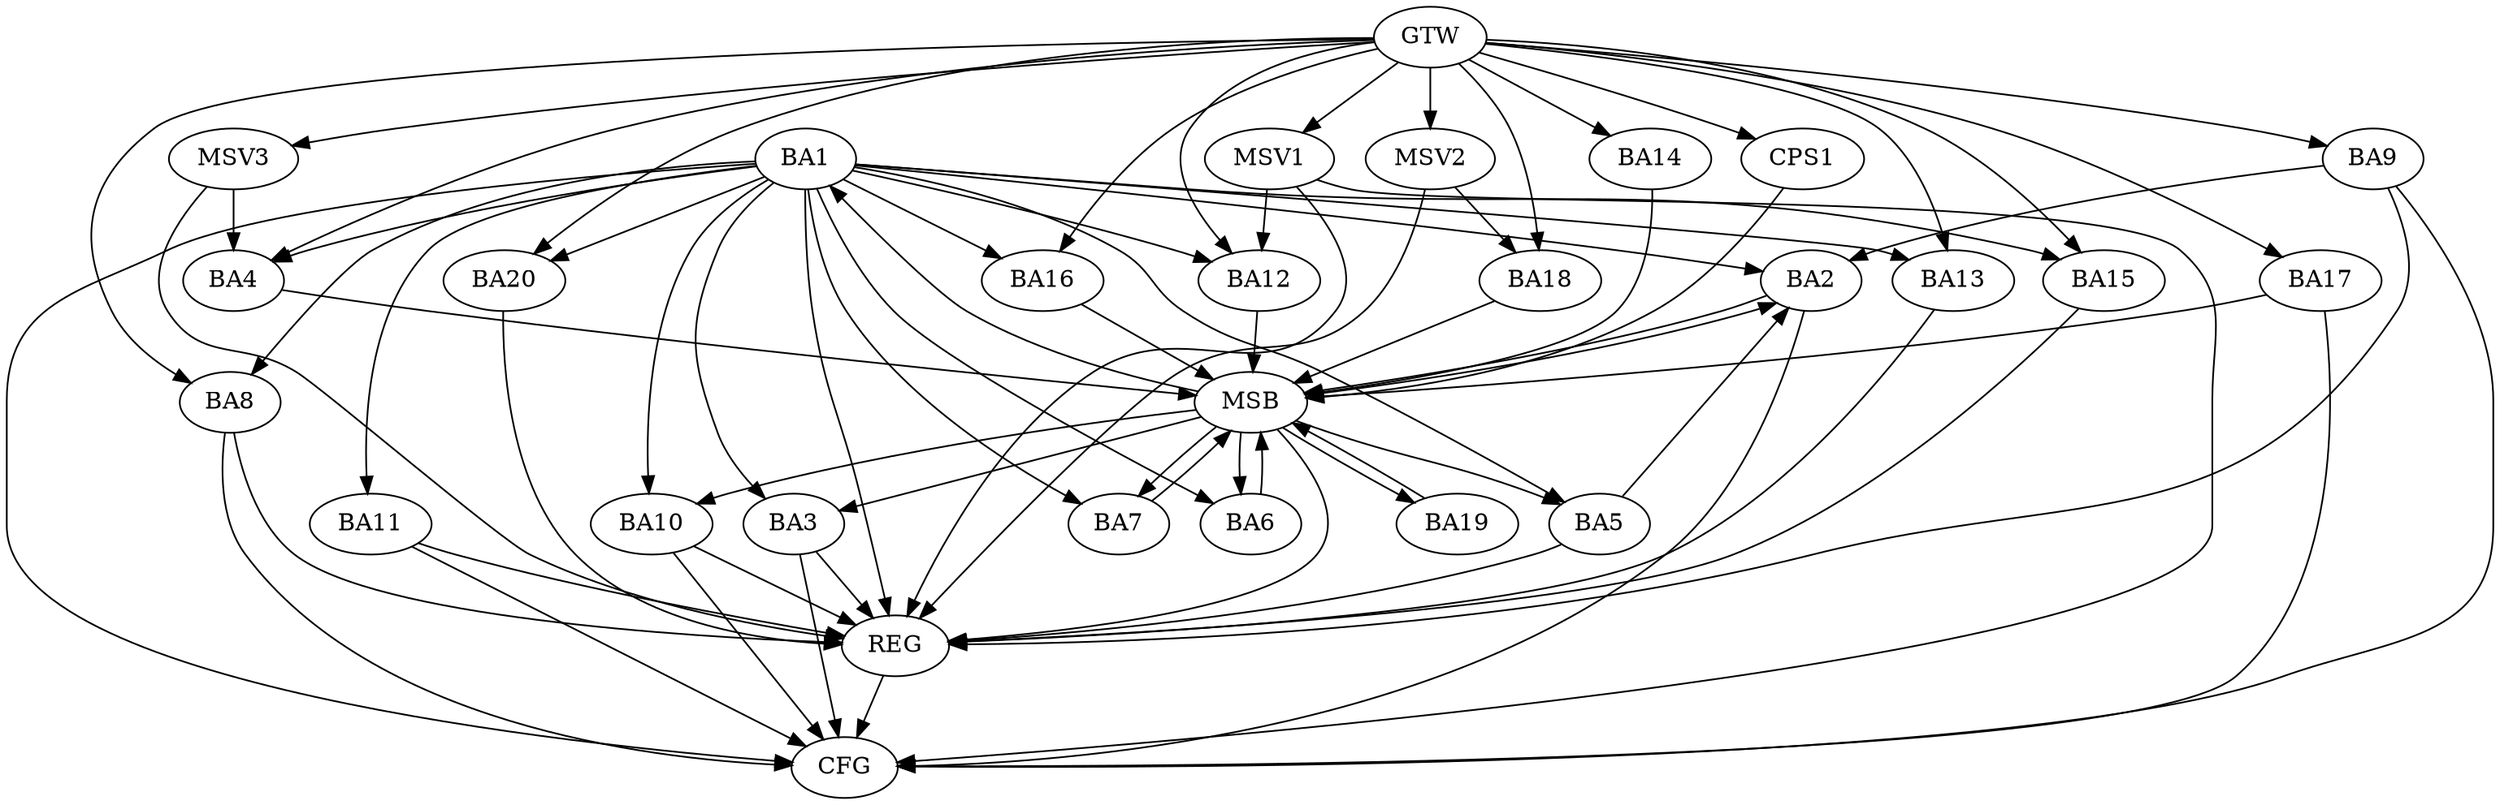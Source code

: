 strict digraph G {
  BA1 [ label="BA1" ];
  BA2 [ label="BA2" ];
  BA3 [ label="BA3" ];
  BA4 [ label="BA4" ];
  BA5 [ label="BA5" ];
  BA6 [ label="BA6" ];
  BA7 [ label="BA7" ];
  BA8 [ label="BA8" ];
  BA9 [ label="BA9" ];
  BA10 [ label="BA10" ];
  BA11 [ label="BA11" ];
  BA12 [ label="BA12" ];
  BA13 [ label="BA13" ];
  BA14 [ label="BA14" ];
  BA15 [ label="BA15" ];
  BA16 [ label="BA16" ];
  BA17 [ label="BA17" ];
  BA18 [ label="BA18" ];
  BA19 [ label="BA19" ];
  BA20 [ label="BA20" ];
  CPS1 [ label="CPS1" ];
  GTW [ label="GTW" ];
  REG [ label="REG" ];
  MSB [ label="MSB" ];
  CFG [ label="CFG" ];
  MSV1 [ label="MSV1" ];
  MSV2 [ label="MSV2" ];
  MSV3 [ label="MSV3" ];
  BA1 -> BA2;
  BA5 -> BA2;
  BA9 -> BA2;
  GTW -> BA4;
  GTW -> BA8;
  GTW -> BA9;
  GTW -> BA12;
  GTW -> BA13;
  GTW -> BA14;
  GTW -> BA15;
  GTW -> BA16;
  GTW -> BA17;
  GTW -> BA18;
  GTW -> BA20;
  GTW -> CPS1;
  BA1 -> REG;
  BA3 -> REG;
  BA5 -> REG;
  BA8 -> REG;
  BA9 -> REG;
  BA10 -> REG;
  BA11 -> REG;
  BA13 -> REG;
  BA15 -> REG;
  BA20 -> REG;
  BA2 -> MSB;
  MSB -> BA1;
  MSB -> REG;
  BA4 -> MSB;
  BA6 -> MSB;
  MSB -> BA3;
  BA7 -> MSB;
  MSB -> BA2;
  BA12 -> MSB;
  BA14 -> MSB;
  MSB -> BA5;
  BA16 -> MSB;
  BA17 -> MSB;
  BA18 -> MSB;
  MSB -> BA10;
  BA19 -> MSB;
  CPS1 -> MSB;
  MSB -> BA6;
  MSB -> BA7;
  MSB -> BA19;
  BA3 -> CFG;
  BA8 -> CFG;
  BA17 -> CFG;
  BA9 -> CFG;
  BA2 -> CFG;
  BA11 -> CFG;
  BA1 -> CFG;
  BA10 -> CFG;
  REG -> CFG;
  BA1 -> BA12;
  BA1 -> BA4;
  BA1 -> BA10;
  BA1 -> BA7;
  BA1 -> BA8;
  BA1 -> BA11;
  BA1 -> BA5;
  BA1 -> BA6;
  BA1 -> BA20;
  BA1 -> BA13;
  BA1 -> BA3;
  BA1 -> BA15;
  BA1 -> BA16;
  MSV1 -> BA12;
  GTW -> MSV1;
  MSV1 -> REG;
  MSV1 -> CFG;
  MSV2 -> BA18;
  GTW -> MSV2;
  MSV2 -> REG;
  MSV3 -> BA4;
  GTW -> MSV3;
  MSV3 -> REG;
}

